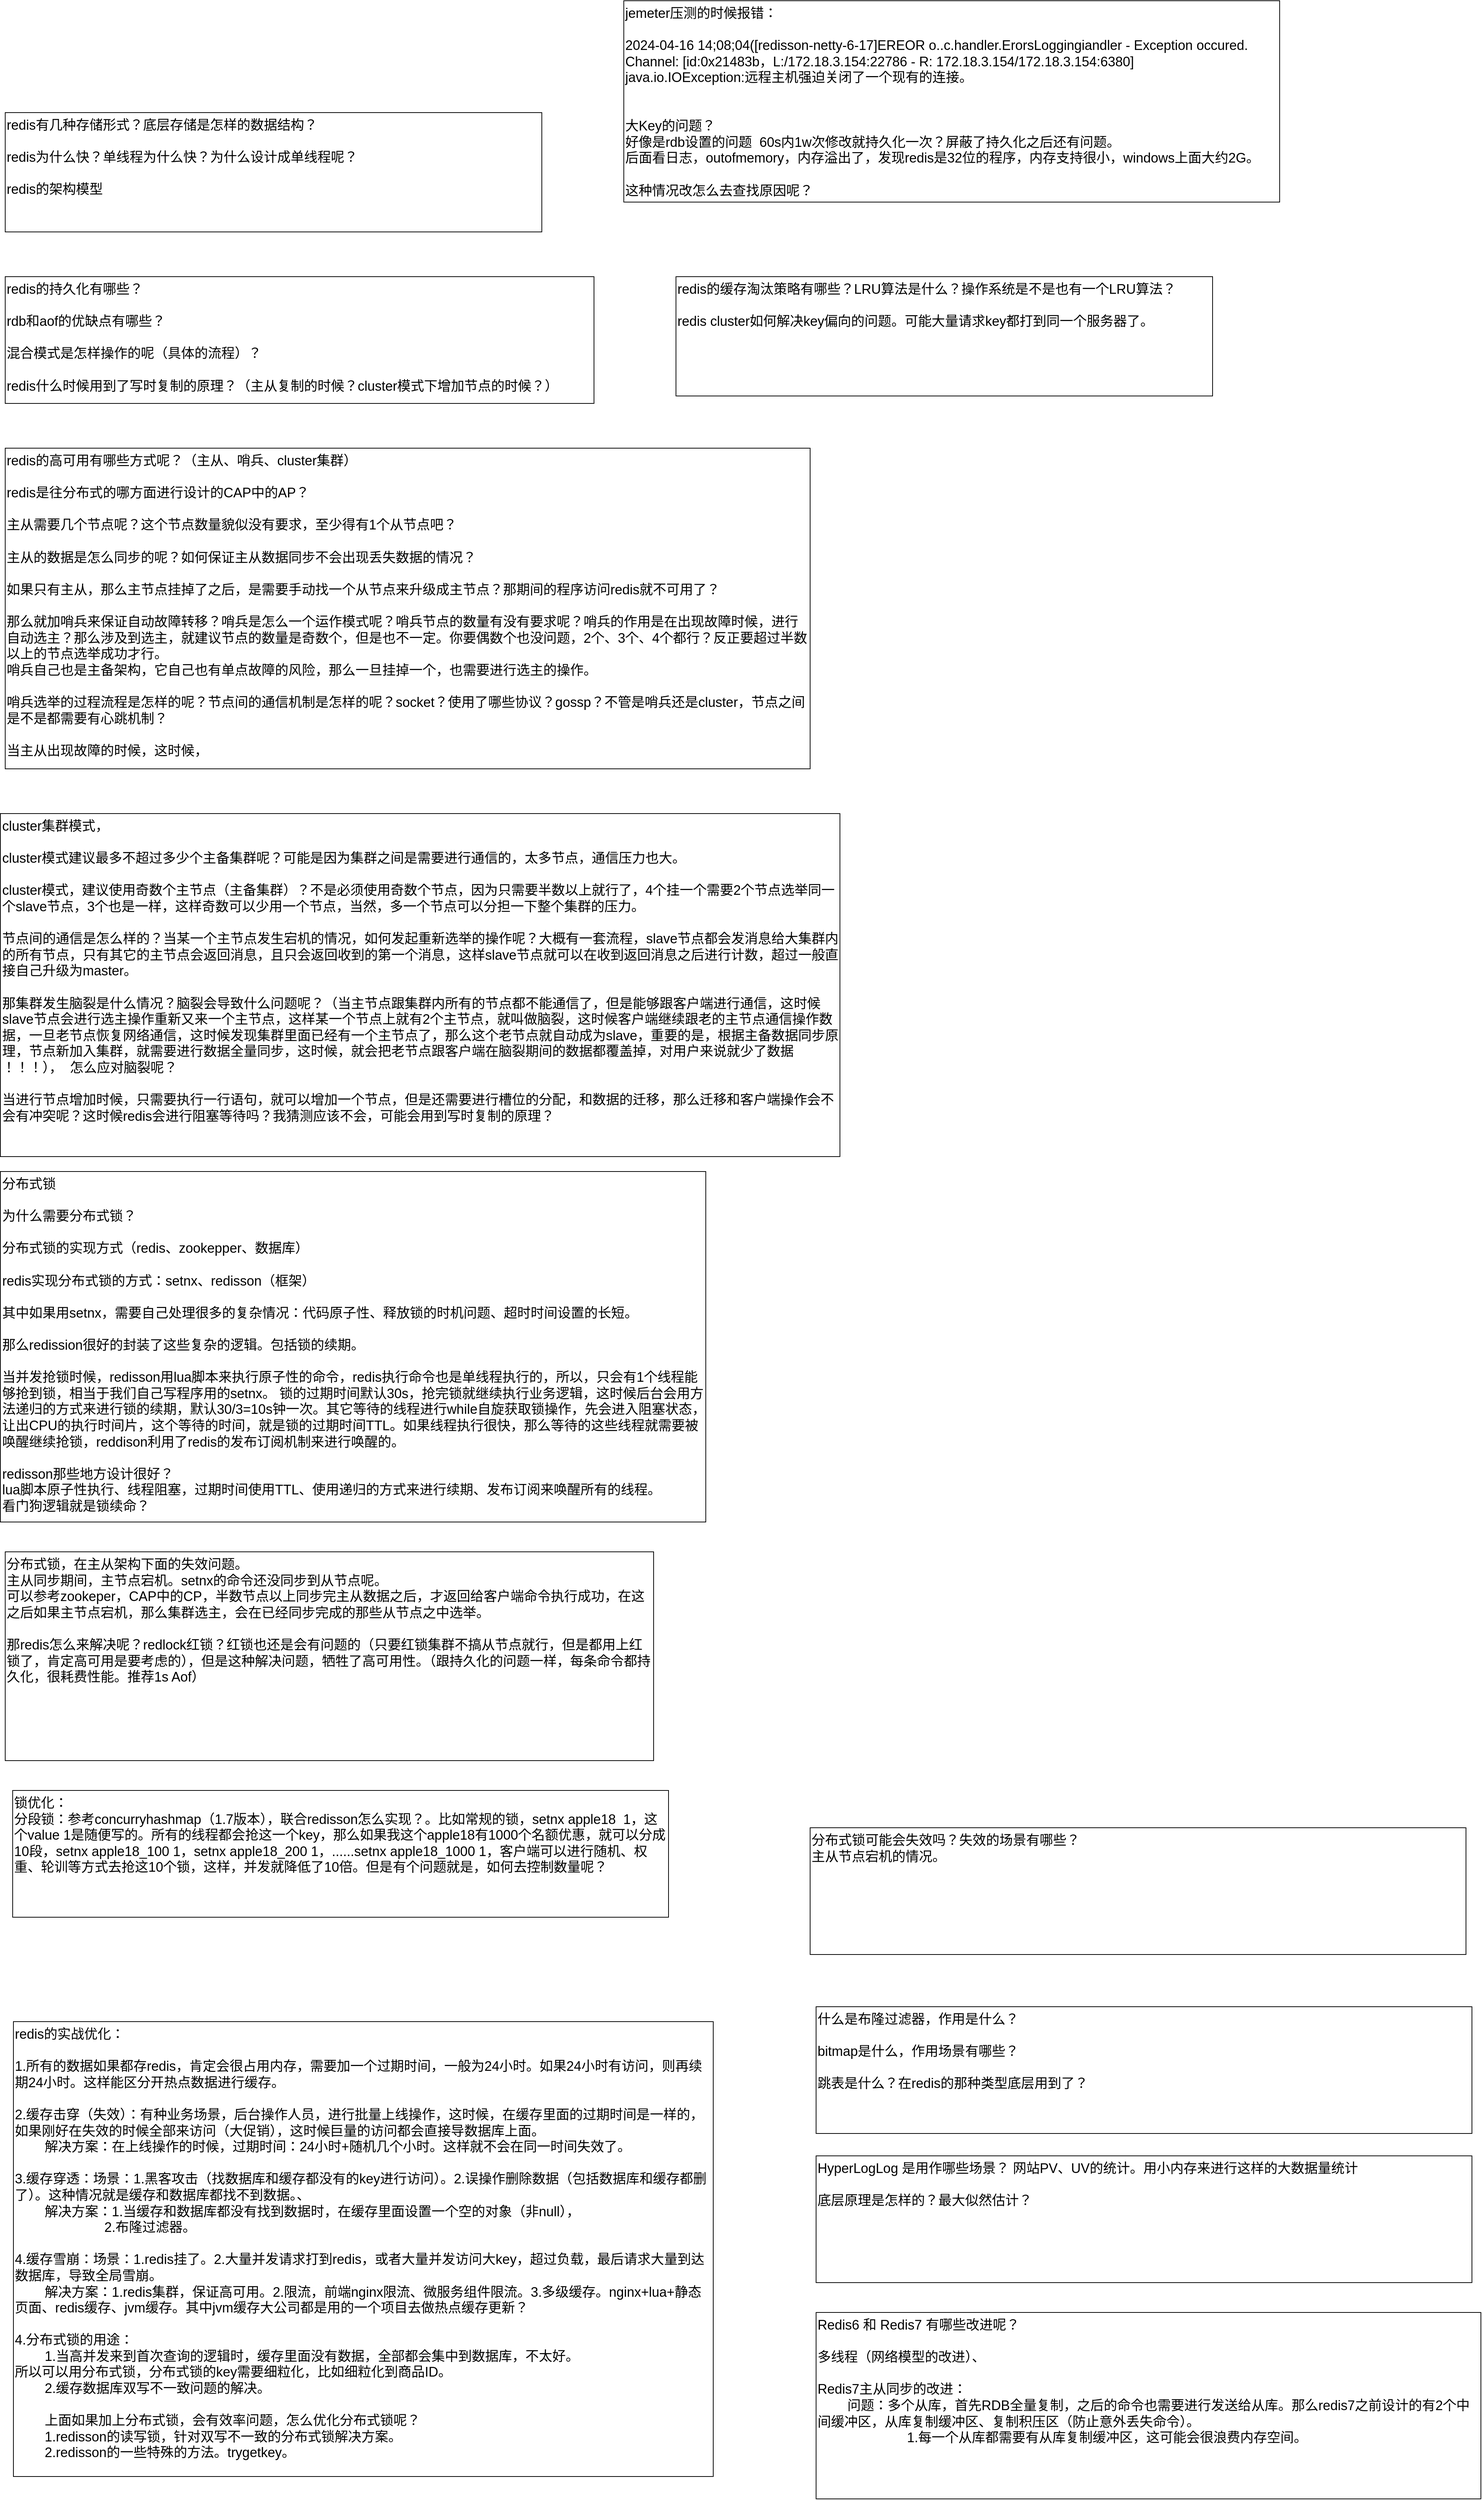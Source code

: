 <mxfile version="24.2.5" type="github">
  <diagram name="第 1 页" id="Ui-6xDZG4yXv-m0ysYRE">
    <mxGraphModel dx="1366" dy="710" grid="1" gridSize="10" guides="1" tooltips="1" connect="1" arrows="1" fold="1" page="1" pageScale="1" pageWidth="827" pageHeight="1169" math="0" shadow="0">
      <root>
        <mxCell id="0" />
        <mxCell id="1" parent="0" />
        <mxCell id="iayUrk5L2lRTLvckCghS-1" value="redis有几种存储形式？底层存储是怎样的数据结构？&lt;br&gt;&lt;br&gt;redis为什么快？单线程为什么快？为什么设计成单线程呢？&lt;br&gt;&lt;br&gt;redis的架构模型" style="rounded=0;whiteSpace=wrap;html=1;fontSize=18;align=left;verticalAlign=top;" parent="1" vertex="1">
          <mxGeometry x="100" y="160" width="720" height="160" as="geometry" />
        </mxCell>
        <mxCell id="iayUrk5L2lRTLvckCghS-2" value="redis的持久化有哪些？&lt;br&gt;&lt;br&gt;rdb和aof的优缺点有哪些？&lt;br&gt;&lt;br&gt;混合模式是怎样操作的呢（具体的流程）？&lt;br&gt;&lt;br&gt;redis什么时候用到了写时复制的原理？（主从复制的时候？cluster模式下增加节点的时候？）" style="rounded=0;whiteSpace=wrap;html=1;fontSize=18;align=left;verticalAlign=top;" parent="1" vertex="1">
          <mxGeometry x="100" y="380" width="790" height="170" as="geometry" />
        </mxCell>
        <mxCell id="iayUrk5L2lRTLvckCghS-3" value="redis的高可用有哪些方式呢？（主从、哨兵、cluster集群）&lt;br&gt;&lt;br&gt;redis是往分布式的哪方面进行设计的CAP中的AP？&lt;br&gt;&lt;br&gt;主从需要几个节点呢？这个节点数量貌似没有要求，至少得有1个从节点吧？&lt;br&gt;&lt;br&gt;主从的数据是怎么同步的呢？如何保证主从数据同步不会出现丢失数据的情况？&lt;br&gt;&lt;br&gt;如果只有主从，那么主节点挂掉了之后，是需要手动找一个从节点来升级成主节点？那期间的程序访问redis就不可用了？&lt;br&gt;&lt;br&gt;那么就加哨兵来保证自动故障转移？哨兵是怎么一个运作模式呢？哨兵节点的数量有没有要求呢？哨兵的作用是在出现故障时候，进行自动选主？那么涉及到选主，就建议节点的数量是奇数个，但是也不一定。你要偶数个也没问题，2个、3个、4个都行？反正要超过半数以上的节点选举成功才行。&lt;br&gt;哨兵自己也是主备架构，它自己也有单点故障的风险，那么一旦挂掉一个，也需要进行选主的操作。&lt;br&gt;&lt;br&gt;哨兵选举的过程流程是怎样的呢？节点间的通信机制是怎样的呢？socket？使用了哪些协议？gossp？不管是哨兵还是cluster，节点之间是不是都需要有心跳机制？&lt;br&gt;&lt;br&gt;当主从出现故障的时候，这时候，" style="rounded=0;whiteSpace=wrap;html=1;fontSize=18;align=left;verticalAlign=top;" parent="1" vertex="1">
          <mxGeometry x="100" y="610" width="1080" height="430" as="geometry" />
        </mxCell>
        <mxCell id="iayUrk5L2lRTLvckCghS-4" value="redis的缓存淘汰策略有哪些？LRU算法是什么？操作系统是不是也有一个LRU算法？&lt;br&gt;&lt;br&gt;redis cluster如何解决key偏向的问题。可能大量请求key都打到同一个服务器了。" style="rounded=0;whiteSpace=wrap;html=1;fontSize=18;align=left;verticalAlign=top;" parent="1" vertex="1">
          <mxGeometry x="1000" y="380" width="720" height="160" as="geometry" />
        </mxCell>
        <mxCell id="iayUrk5L2lRTLvckCghS-5" value="cluster集群模式，&lt;br&gt;&lt;br&gt;cluster模式建议最多不超过多少个主备集群呢？可能是因为集群之间是需要进行通信的，太多节点，通信压力也大。&lt;br&gt;&lt;br&gt;cluster模式，建议使用奇数个主节点（主备集群）？不是必须使用奇数个节点，因为只需要半数以上就行了，4个挂一个需要2个节点选举同一个slave节点，3个也是一样，这样奇数可以少用一个节点，当然，多一个节点可以分担一下整个集群的压力。&lt;br&gt;&lt;br&gt;节点间的通信是怎么样的？当某一个主节点发生宕机的情况，如何发起重新选举的操作呢？大概有一套流程，slave节点都会发消息给大集群内的所有节点，只有其它的主节点会返回消息，且只会返回收到的第一个消息，这样slave节点就可以在收到返回消息之后进行计数，超过一般直接自己升级为master。&lt;br&gt;&lt;br&gt;那集群发生脑裂是什么情况？脑裂会导致什么问题呢？（当主节点跟集群内所有的节点都不能通信了，但是能够跟客户端进行通信，这时候slave节点会进行选主操作重新又来一个主节点，这样某一个节点上就有2个主节点，就叫做脑裂，这时候客户端继续跟老的主节点通信操作数据，一旦老节点恢复网络通信，这时候发现集群里面已经有一个主节点了，那么这个老节点就自动成为slave，重要的是，根据主备数据同步原理，节点新加入集群，就需要进行数据全量同步，这时候，就会把老节点跟客户端在脑裂期间的数据都覆盖掉，对用户来说就少了数据&lt;br&gt;！！！），&amp;nbsp; 怎么应对脑裂呢？&lt;br&gt;&lt;br&gt;当进行节点增加时候，只需要执行一行语句，就可以增加一个节点，但是还需要进行槽位的分配，和数据的迁移，那么迁移和客户端操作会不会有冲突呢？这时候redis会进行阻塞等待吗？我猜测应该不会，可能会用到写时复制的原理？" style="rounded=0;whiteSpace=wrap;html=1;fontSize=18;align=left;verticalAlign=top;" parent="1" vertex="1">
          <mxGeometry x="93.5" y="1100" width="1126.5" height="460" as="geometry" />
        </mxCell>
        <mxCell id="iayUrk5L2lRTLvckCghS-6" value="分布式锁&lt;br&gt;&lt;br&gt;为什么需要分布式锁？&lt;br&gt;&lt;br&gt;分布式锁的实现方式（redis、zookepper、数据库）&lt;br&gt;&lt;br&gt;redis实现分布式锁的方式：setnx、redisson（框架）&lt;br&gt;&lt;br&gt;其中如果用setnx，需要自己处理很多的复杂情况：代码原子性、释放锁的时机问题、超时时间设置的长短。&lt;br&gt;&lt;br&gt;那么redission很好的封装了这些复杂的逻辑。包括锁的续期。&lt;br&gt;&lt;br&gt;当并发抢锁时候，redisson用lua脚本来执行原子性的命令，redis执行命令也是单线程执行的，所以，只会有1个线程能够抢到锁，相当于我们自己写程序用的setnx。 锁的过期时间默认30s，抢完锁就继续执行业务逻辑，这时候后台会用方法递归的方式来进行锁的续期，默认30/3=10s钟一次。其它等待的线程进行while自旋获取锁操作，先会进入阻塞状态，让出CPU的执行时间片，这个等待的时间，就是锁的过期时间TTL。如果线程执行很快，那么等待的这些线程就需要被唤醒继续抢锁，reddison利用了redis的发布订阅机制来进行唤醒的。&lt;br&gt;&lt;br&gt;redisson那些地方设计很好？&lt;br&gt;lua脚本原子性执行、线程阻塞，过期时间使用TTL、使用递归的方式来进行续期、发布订阅来唤醒所有的线程。&lt;br&gt;看门狗逻辑就是锁续命？" style="rounded=0;whiteSpace=wrap;html=1;fontSize=18;align=left;verticalAlign=top;" parent="1" vertex="1">
          <mxGeometry x="93.5" y="1580" width="946.5" height="470" as="geometry" />
        </mxCell>
        <mxCell id="_cNctXotL4sYTQS76gGQ-1" value="分布式锁，在主从架构下面的失效问题。&lt;br&gt;主从同步期间，主节点宕机。setnx的命令还没同步到从节点呢。&lt;br&gt;可以参考zookeper，CAP中的CP，半数节点以上同步完主从数据之后，才返回给客户端命令执行成功，在这之后如果主节点宕机，那么集群选主，会在已经同步完成的那些从节点之中选举。&lt;br&gt;&lt;br&gt;那redis怎么来解决呢？redlock红锁？红锁也还是会有问题的（只要红锁集群不搞从节点就行，但是都用上红锁了，肯定高可用是要考虑的），但是这种解决问题，牺牲了高可用性。（跟持久化的问题一样，每条命令都持久化，很耗费性能。推荐1s Aof）" style="rounded=0;whiteSpace=wrap;html=1;fontSize=18;align=left;verticalAlign=top;" parent="1" vertex="1">
          <mxGeometry x="100" y="2090" width="870" height="280" as="geometry" />
        </mxCell>
        <mxCell id="_cNctXotL4sYTQS76gGQ-2" value="锁优化：&lt;br&gt;分段锁：参考concurryhashmap（1.7版本），联合redisson怎么实现？。比如常规的锁，setnx apple18&amp;nbsp; 1，这个value 1是随便写的。所有的线程都会抢这一个key，那么如果我这个apple18有1000个名额优惠，就可以分成10段，setnx apple18_100 1，setnx apple18_200 1，......setnx apple18_1000 1，客户端可以进行随机、权重、轮训等方式去抢这10个锁，这样，并发就降低了10倍。但是有个问题就是，如何去控制数量呢？" style="rounded=0;whiteSpace=wrap;html=1;fontSize=18;align=left;verticalAlign=top;" parent="1" vertex="1">
          <mxGeometry x="110" y="2410" width="880" height="170" as="geometry" />
        </mxCell>
        <mxCell id="oPHmPLFePxrs62uWGmC0-1" value="redis的实战优化：&lt;br&gt;&lt;br&gt;1.所有的数据如果都存redis，肯定会很占用内存，需要加一个过期时间，一般为24小时。如果24小时有访问，则再续期24小时。这样能区分开热点数据进行缓存。&lt;br&gt;&lt;br&gt;2.缓存击穿（失效）：有种业务场景，后台操作人员，进行批量上线操作，这时候，在缓存里面的过期时间是一样的，如果刚好在失效的时候全部来访问（大促销），这时候巨量的访问都会直接导数据库上面。&lt;br&gt;&lt;span style=&quot;white-space: pre;&quot;&gt;&#x9;&lt;/span&gt;解决方案：在上线操作的时候，过期时间：24小时+随机几个小时。这样就不会在同一时间失效了。&lt;br&gt;&lt;br&gt;3.缓存穿透：场景：1.黑客攻击（找数据库和缓存都没有的key进行访问）。2.误操作删除数据（包括数据库和缓存都删了）。这种情况就是缓存和数据库都找不到数据。、&lt;br&gt;&lt;span style=&quot;white-space: pre;&quot;&gt;&#x9;&lt;/span&gt;解决方案：1.当缓存和数据库都没有找到数据时，在缓存里面设置一个空的对象（非null），&lt;br&gt;&lt;span style=&quot;white-space: pre;&quot;&gt;&#x9;&lt;/span&gt;&lt;span style=&quot;white-space: pre;&quot;&gt;&#x9;&lt;/span&gt;&lt;span style=&quot;white-space: pre;&quot;&gt;&#x9;&lt;/span&gt;2.布隆过滤器。&lt;br&gt;&lt;br&gt;4.缓存雪崩：场景：1.redis挂了。2.大量并发请求打到redis，或者大量并发访问大key，超过负载，最后请求大量到达数据库，导致全局雪崩。&lt;br&gt;&lt;span style=&quot;white-space: pre;&quot;&gt;&#x9;&lt;/span&gt;解决方案：1.redis集群，保证高可用。2.限流，前端nginx限流、微服务组件限流。3.多级缓存。nginx+lua+静态页面、redis缓存、jvm缓存。其中jvm缓存大公司都是用的一个项目去做热点缓存更新？&lt;br&gt;&lt;br&gt;4.分布式锁的用途：&lt;br&gt;&lt;span style=&quot;white-space: pre;&quot;&gt;&#x9;&lt;/span&gt;1.当高并发来到首次查询的逻辑时，缓存里面没有数据，全部都会集中到数据库，不太好。&lt;br&gt;所以可以用分布式锁，分布式锁的key需要细粒化，比如细粒化到商品ID。&lt;br&gt;&lt;span style=&quot;white-space: pre;&quot;&gt;&#x9;&lt;/span&gt;2.缓存数据库双写不一致问题的解决。&lt;br&gt;&lt;br&gt;&lt;span style=&quot;white-space: pre;&quot;&gt;&#x9;&lt;/span&gt;上面如果加上分布式锁，会有效率问题，怎么优化分布式锁呢？&lt;br&gt;&lt;span style=&quot;white-space: pre;&quot;&gt;&#x9;&lt;/span&gt;1.redisson的读写锁，针对双写不一致的分布式锁解决方案。&lt;br&gt;&lt;span style=&quot;white-space: pre;&quot;&gt;&#x9;&lt;/span&gt;2.redisson的一些特殊的方法。trygetkey。" style="rounded=0;whiteSpace=wrap;html=1;fontSize=18;align=left;verticalAlign=top;" parent="1" vertex="1">
          <mxGeometry x="111" y="2720" width="939" height="610" as="geometry" />
        </mxCell>
        <mxCell id="7Gq7ySSlHzUSGOugI9tr-1" value="什么是布隆过滤器，作用是什么？&lt;br&gt;&lt;br&gt;bitmap是什么，作用场景有哪些？&lt;br&gt;&lt;br&gt;跳表是什么？在redis的那种类型底层用到了？" style="rounded=0;whiteSpace=wrap;html=1;fontSize=18;align=left;verticalAlign=top;" parent="1" vertex="1">
          <mxGeometry x="1188" y="2700" width="880" height="170" as="geometry" />
        </mxCell>
        <mxCell id="7Gq7ySSlHzUSGOugI9tr-2" value="HyperLogLog 是用作哪些场景？ 网站PV、UV的统计。用小内存来进行这样的大数据量统计&lt;br&gt;&lt;br&gt;底层原理是怎样的？最大似然估计？" style="rounded=0;whiteSpace=wrap;html=1;fontSize=18;align=left;verticalAlign=top;" parent="1" vertex="1">
          <mxGeometry x="1188" y="2900" width="880" height="170" as="geometry" />
        </mxCell>
        <mxCell id="PHccF4N-XfR_OPHLK2SQ-1" value="Redis6 和 Redis7 有哪些改进呢？&lt;br&gt;&lt;br&gt;多线程（网络模型的改进）、&lt;br&gt;&lt;br&gt;Redis7主从同步的改进：&lt;br&gt;&lt;span style=&quot;white-space: pre;&quot;&gt;&#x9;&lt;/span&gt;问题：多个从库，首先RDB全量复制，之后的命令也需要进行发送给从库。那么redis7之前设计的有2个中间缓冲区，从库复制缓冲区、复制积压区（防止意外丢失命令）。&lt;br&gt;&lt;span style=&quot;white-space: pre;&quot;&gt;&#x9;&lt;/span&gt;&lt;span style=&quot;white-space: pre;&quot;&gt;&#x9;&lt;/span&gt;&lt;span style=&quot;white-space: pre;&quot;&gt;&#x9;&lt;/span&gt;1.每一个从库都需要有从库复制缓冲区，这可能会很浪费内存空间。" style="rounded=0;whiteSpace=wrap;html=1;fontSize=18;align=left;verticalAlign=top;" parent="1" vertex="1">
          <mxGeometry x="1188" y="3110" width="892" height="250" as="geometry" />
        </mxCell>
        <mxCell id="PmKBo2iVZgAvUI2_gapM-1" value="分布式锁可能会失效吗？失效的场景有哪些？&lt;br&gt;主从节点宕机的情况。" style="rounded=0;whiteSpace=wrap;html=1;fontSize=18;align=left;verticalAlign=top;" parent="1" vertex="1">
          <mxGeometry x="1180" y="2460" width="880" height="170" as="geometry" />
        </mxCell>
        <mxCell id="s1NAATfUFBlg2rDjxCet-1" value="&lt;div&gt;jemeter压测的时候报错：&lt;/div&gt;&lt;div&gt;&lt;br&gt;&lt;/div&gt;2024-04-16 14;08;04([redisson-netty-6-17]EREOR o..c.handler.ErorsLoggingiandler - Exception occured. Channel: [id:0x21483b，L:/172.18.3.154:22786 - R: 172.18.3.154/172.18.3.154:6380]&lt;br&gt;java.io.IOException:远程主机强迫关闭了一个现有的连接。&lt;div&gt;&lt;br&gt;&lt;/div&gt;&lt;div&gt;&lt;br&gt;&lt;/div&gt;&lt;div&gt;大Key的问题？&lt;/div&gt;&lt;div&gt;好像是rdb设置的问题&amp;nbsp; 60s内1w次修改就持久化一次？屏蔽了持久化之后还有问题。&lt;/div&gt;&lt;div&gt;后面看日志，outofmemory，内存溢出了，发现redis是32位的程序，内存支持很小，windows上面大约2G。&lt;/div&gt;&lt;div&gt;&lt;br&gt;&lt;/div&gt;&lt;div&gt;这种情况改怎么去查找原因呢？&lt;/div&gt;" style="rounded=0;whiteSpace=wrap;html=1;fontSize=18;align=left;verticalAlign=top;" vertex="1" parent="1">
          <mxGeometry x="930" y="10" width="880" height="270" as="geometry" />
        </mxCell>
      </root>
    </mxGraphModel>
  </diagram>
</mxfile>
